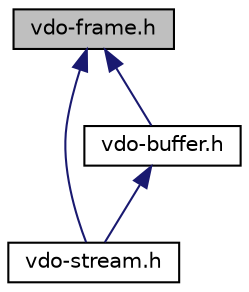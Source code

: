 digraph "vdo-frame.h"
{
 // LATEX_PDF_SIZE
  edge [fontname="Helvetica",fontsize="10",labelfontname="Helvetica",labelfontsize="10"];
  node [fontname="Helvetica",fontsize="10",shape=record];
  Node1 [label="vdo-frame.h",height=0.2,width=0.4,color="black", fillcolor="grey75", style="filled", fontcolor="black",tooltip="A video frame."];
  Node1 -> Node2 [dir="back",color="midnightblue",fontsize="10",style="solid",fontname="Helvetica"];
  Node2 [label="vdo-stream.h",height=0.2,width=0.4,color="black", fillcolor="white", style="filled",URL="$vdo-stream_8h.html",tooltip="A class representing a stream session."];
  Node1 -> Node3 [dir="back",color="midnightblue",fontsize="10",style="solid",fontname="Helvetica"];
  Node3 [label="vdo-buffer.h",height=0.2,width=0.4,color="black", fillcolor="white", style="filled",URL="$vdo-buffer_8h.html",tooltip="A memory buffer."];
  Node3 -> Node2 [dir="back",color="midnightblue",fontsize="10",style="solid",fontname="Helvetica"];
}
